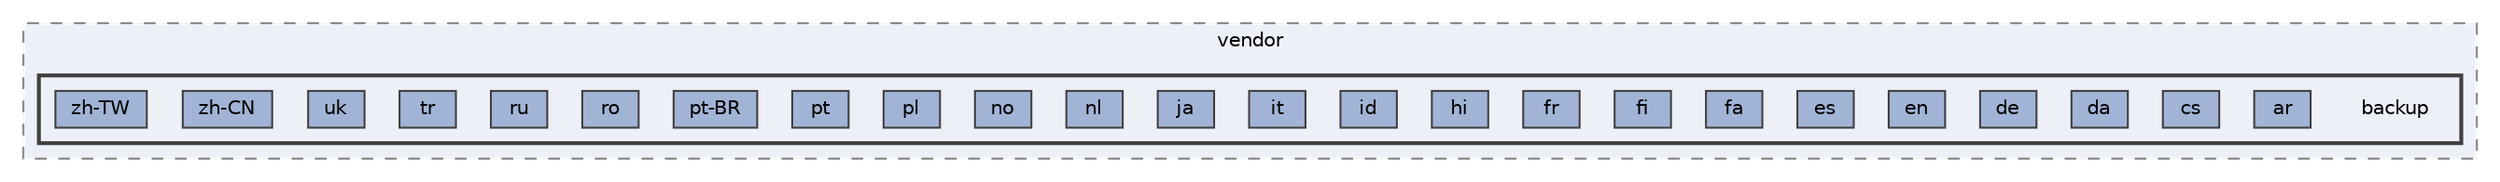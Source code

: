 digraph "resources/lang/vendor/backup"
{
 // LATEX_PDF_SIZE
  bgcolor="transparent";
  edge [fontname=Helvetica,fontsize=10,labelfontname=Helvetica,labelfontsize=10];
  node [fontname=Helvetica,fontsize=10,shape=box,height=0.2,width=0.4];
  compound=true
  subgraph clusterdir_00edd646b37d3b3752c8a65380a7c596 {
    graph [ bgcolor="#edf0f7", pencolor="grey50", label="vendor", fontname=Helvetica,fontsize=10 style="filled,dashed", URL="dir_00edd646b37d3b3752c8a65380a7c596.html",tooltip=""]
  subgraph clusterdir_57578f4ecb69cb9972077bef8fcc0dec {
    graph [ bgcolor="#edf0f7", pencolor="grey25", label="", fontname=Helvetica,fontsize=10 style="filled,bold", URL="dir_57578f4ecb69cb9972077bef8fcc0dec.html",tooltip=""]
    dir_57578f4ecb69cb9972077bef8fcc0dec [shape=plaintext, label="backup"];
  dir_283fd13839978160443a696358315a34 [label="ar", fillcolor="#a2b4d6", color="grey25", style="filled", URL="dir_283fd13839978160443a696358315a34.html",tooltip=""];
  dir_31b6b155d2ee0e5ce15456749b3c34e5 [label="cs", fillcolor="#a2b4d6", color="grey25", style="filled", URL="dir_31b6b155d2ee0e5ce15456749b3c34e5.html",tooltip=""];
  dir_7e1a9e4e2566ab9067a3ce70f833b8ae [label="da", fillcolor="#a2b4d6", color="grey25", style="filled", URL="dir_7e1a9e4e2566ab9067a3ce70f833b8ae.html",tooltip=""];
  dir_b98ea25ce019e26fb0b1b0be38e3715a [label="de", fillcolor="#a2b4d6", color="grey25", style="filled", URL="dir_b98ea25ce019e26fb0b1b0be38e3715a.html",tooltip=""];
  dir_b0caa3599cadb84e038ec7e010ef0b6f [label="en", fillcolor="#a2b4d6", color="grey25", style="filled", URL="dir_b0caa3599cadb84e038ec7e010ef0b6f.html",tooltip=""];
  dir_96c62dffd257d4090950a5ca3d516dd5 [label="es", fillcolor="#a2b4d6", color="grey25", style="filled", URL="dir_96c62dffd257d4090950a5ca3d516dd5.html",tooltip=""];
  dir_511343768d6e7a3d7ab700e8adaf4158 [label="fa", fillcolor="#a2b4d6", color="grey25", style="filled", URL="dir_511343768d6e7a3d7ab700e8adaf4158.html",tooltip=""];
  dir_6eba8202ca14ff85ab50be6ffb964d80 [label="fi", fillcolor="#a2b4d6", color="grey25", style="filled", URL="dir_6eba8202ca14ff85ab50be6ffb964d80.html",tooltip=""];
  dir_7b503a63f2a44f80ec49dbd85e2fdb47 [label="fr", fillcolor="#a2b4d6", color="grey25", style="filled", URL="dir_7b503a63f2a44f80ec49dbd85e2fdb47.html",tooltip=""];
  dir_31ceb94dcefeeda3996002cf04791b56 [label="hi", fillcolor="#a2b4d6", color="grey25", style="filled", URL="dir_31ceb94dcefeeda3996002cf04791b56.html",tooltip=""];
  dir_4a7c34c230f1981b58be798daf84b1ff [label="id", fillcolor="#a2b4d6", color="grey25", style="filled", URL="dir_4a7c34c230f1981b58be798daf84b1ff.html",tooltip=""];
  dir_c51e3cc5d28f11afc9531f9c7425e3a7 [label="it", fillcolor="#a2b4d6", color="grey25", style="filled", URL="dir_c51e3cc5d28f11afc9531f9c7425e3a7.html",tooltip=""];
  dir_a6a8dd1b7f53e531eccba944f39c2021 [label="ja", fillcolor="#a2b4d6", color="grey25", style="filled", URL="dir_a6a8dd1b7f53e531eccba944f39c2021.html",tooltip=""];
  dir_85a9855f87a3d9b6f933d4029b8f0bcb [label="nl", fillcolor="#a2b4d6", color="grey25", style="filled", URL="dir_85a9855f87a3d9b6f933d4029b8f0bcb.html",tooltip=""];
  dir_4edc1d2521f7c5e439b1b49071ca09eb [label="no", fillcolor="#a2b4d6", color="grey25", style="filled", URL="dir_4edc1d2521f7c5e439b1b49071ca09eb.html",tooltip=""];
  dir_92f1046f3f271e96fa488e24cd282718 [label="pl", fillcolor="#a2b4d6", color="grey25", style="filled", URL="dir_92f1046f3f271e96fa488e24cd282718.html",tooltip=""];
  dir_0fd36458bce2a17c4e7593f868d344fe [label="pt", fillcolor="#a2b4d6", color="grey25", style="filled", URL="dir_0fd36458bce2a17c4e7593f868d344fe.html",tooltip=""];
  dir_0f89bcc8bf71893114585a82a395a67b [label="pt-BR", fillcolor="#a2b4d6", color="grey25", style="filled", URL="dir_0f89bcc8bf71893114585a82a395a67b.html",tooltip=""];
  dir_49d997679c391e5c533b8806e37bc0da [label="ro", fillcolor="#a2b4d6", color="grey25", style="filled", URL="dir_49d997679c391e5c533b8806e37bc0da.html",tooltip=""];
  dir_5eacfeb21dcfc044e88032b35e9bf0c0 [label="ru", fillcolor="#a2b4d6", color="grey25", style="filled", URL="dir_5eacfeb21dcfc044e88032b35e9bf0c0.html",tooltip=""];
  dir_d5ee396d2813ff6476ef630e2dbb9c67 [label="tr", fillcolor="#a2b4d6", color="grey25", style="filled", URL="dir_d5ee396d2813ff6476ef630e2dbb9c67.html",tooltip=""];
  dir_a001b66f3f9919f6a6c183317733621b [label="uk", fillcolor="#a2b4d6", color="grey25", style="filled", URL="dir_a001b66f3f9919f6a6c183317733621b.html",tooltip=""];
  dir_4b0398158396c93ccf2ab55cde90f125 [label="zh-CN", fillcolor="#a2b4d6", color="grey25", style="filled", URL="dir_4b0398158396c93ccf2ab55cde90f125.html",tooltip=""];
  dir_c68465c77c10ac70b2d9ffd827402153 [label="zh-TW", fillcolor="#a2b4d6", color="grey25", style="filled", URL="dir_c68465c77c10ac70b2d9ffd827402153.html",tooltip=""];
  }
  }
}
